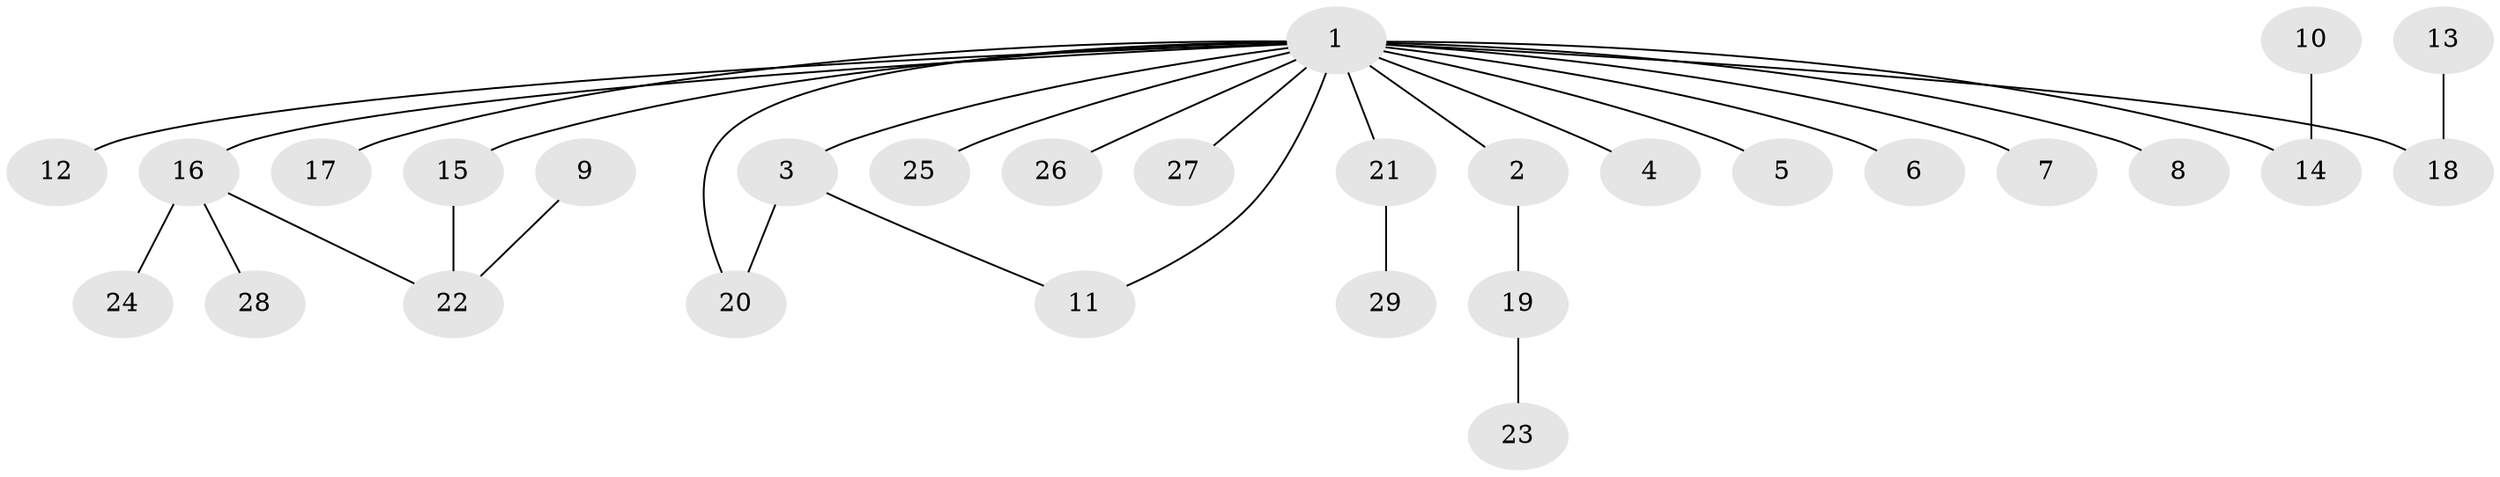 // original degree distribution, {2: 0.22807017543859648, 21: 0.017543859649122806, 4: 0.03508771929824561, 1: 0.5263157894736842, 3: 0.17543859649122806, 5: 0.017543859649122806}
// Generated by graph-tools (version 1.1) at 2025/25/03/09/25 03:25:54]
// undirected, 29 vertices, 31 edges
graph export_dot {
graph [start="1"]
  node [color=gray90,style=filled];
  1;
  2;
  3;
  4;
  5;
  6;
  7;
  8;
  9;
  10;
  11;
  12;
  13;
  14;
  15;
  16;
  17;
  18;
  19;
  20;
  21;
  22;
  23;
  24;
  25;
  26;
  27;
  28;
  29;
  1 -- 2 [weight=1.0];
  1 -- 3 [weight=1.0];
  1 -- 4 [weight=1.0];
  1 -- 5 [weight=1.0];
  1 -- 6 [weight=1.0];
  1 -- 7 [weight=1.0];
  1 -- 8 [weight=1.0];
  1 -- 11 [weight=1.0];
  1 -- 12 [weight=1.0];
  1 -- 14 [weight=1.0];
  1 -- 15 [weight=1.0];
  1 -- 16 [weight=1.0];
  1 -- 17 [weight=1.0];
  1 -- 18 [weight=2.0];
  1 -- 20 [weight=1.0];
  1 -- 21 [weight=1.0];
  1 -- 25 [weight=1.0];
  1 -- 26 [weight=1.0];
  1 -- 27 [weight=1.0];
  2 -- 19 [weight=1.0];
  3 -- 11 [weight=1.0];
  3 -- 20 [weight=1.0];
  9 -- 22 [weight=1.0];
  10 -- 14 [weight=1.0];
  13 -- 18 [weight=1.0];
  15 -- 22 [weight=1.0];
  16 -- 22 [weight=1.0];
  16 -- 24 [weight=1.0];
  16 -- 28 [weight=1.0];
  19 -- 23 [weight=1.0];
  21 -- 29 [weight=1.0];
}
